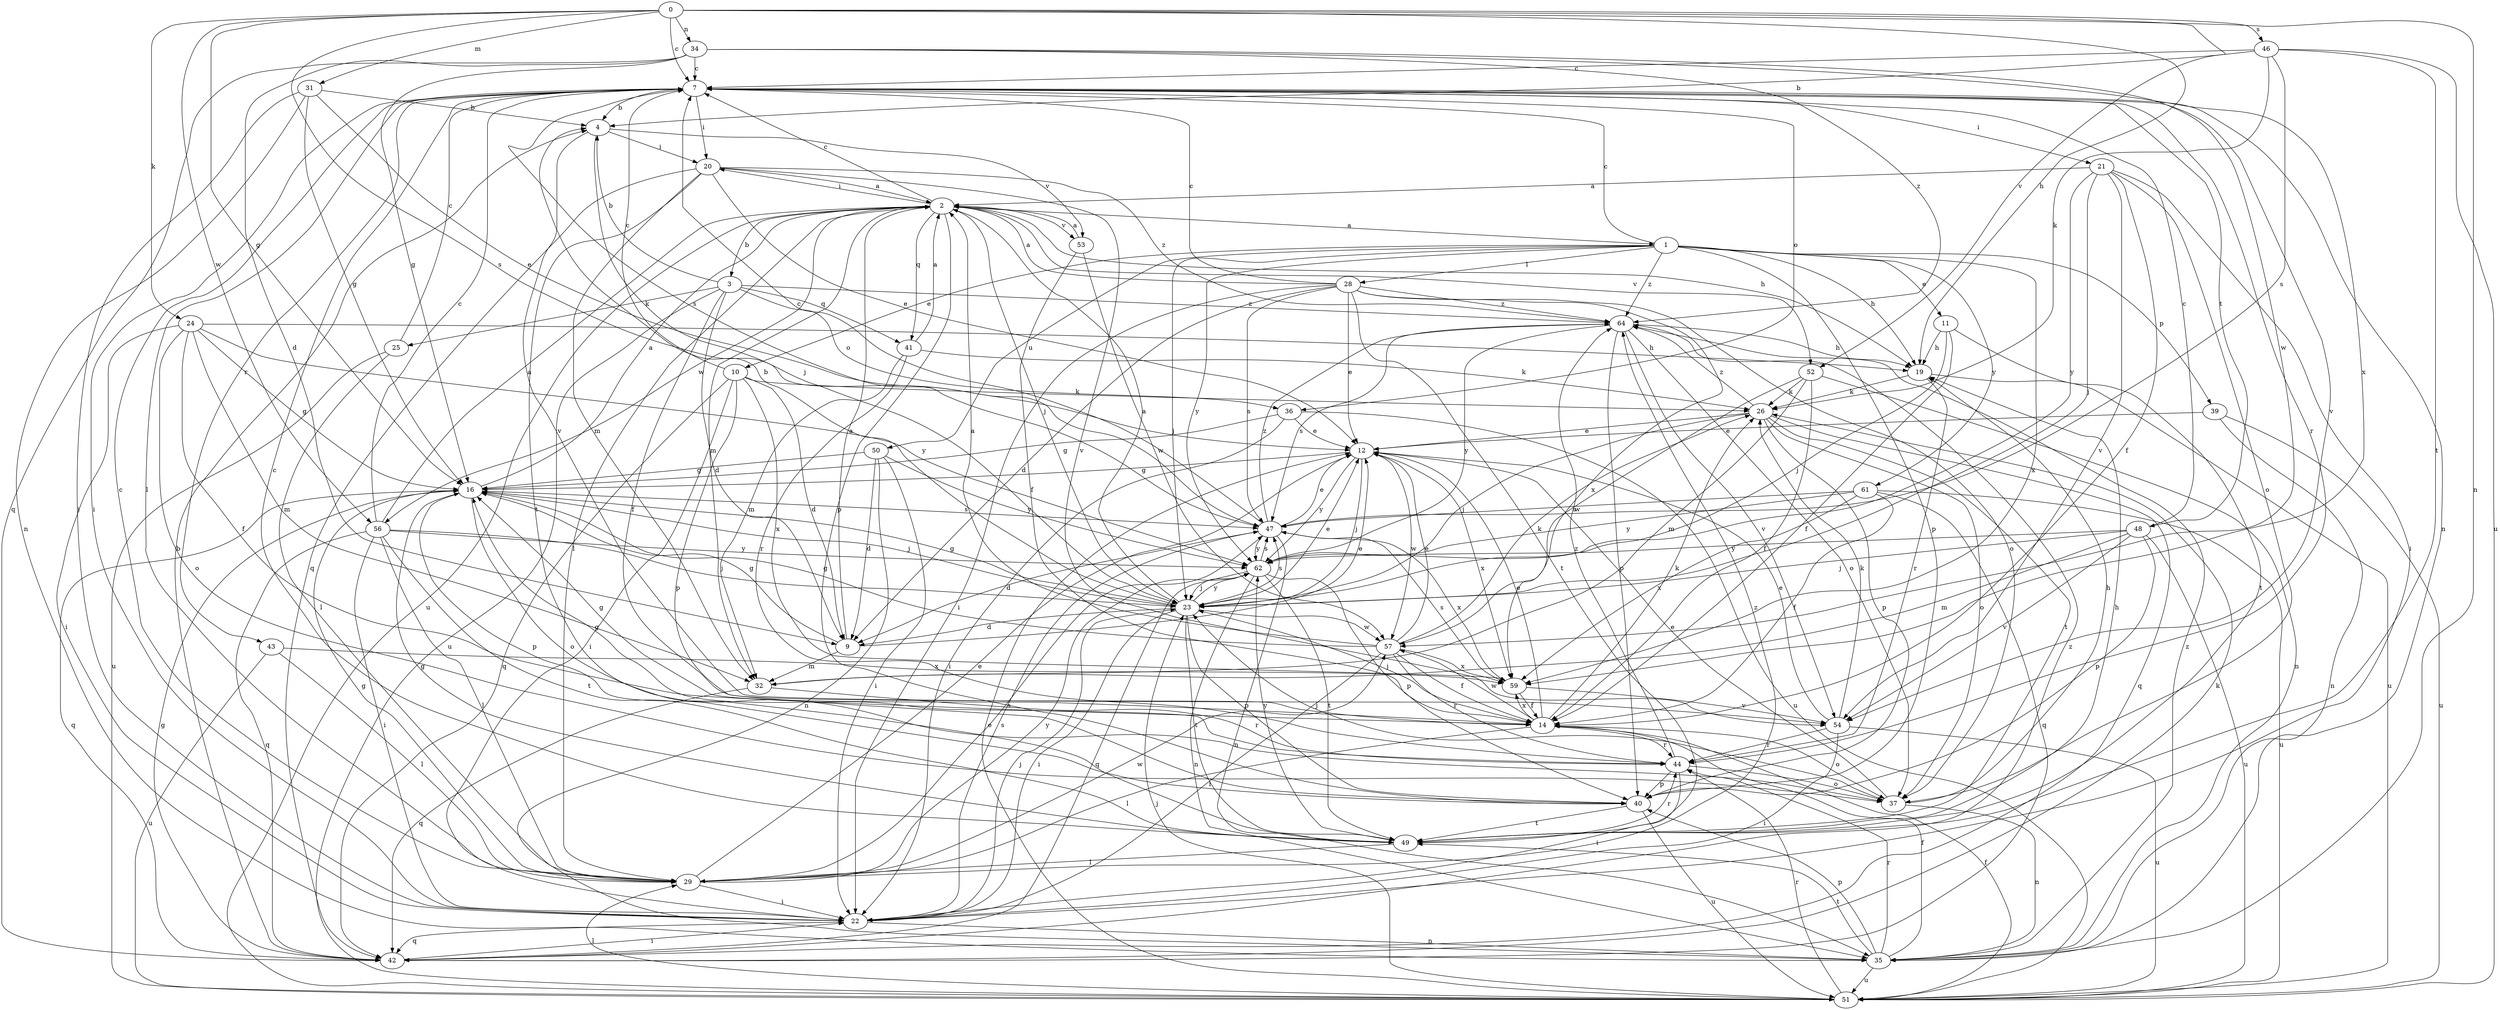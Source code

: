 strict digraph  {
0;
1;
2;
3;
4;
7;
9;
10;
11;
12;
14;
16;
19;
20;
21;
22;
23;
24;
25;
26;
28;
29;
31;
32;
34;
35;
36;
37;
39;
40;
41;
42;
43;
44;
46;
47;
48;
49;
50;
51;
52;
53;
54;
56;
57;
59;
61;
62;
64;
0 -> 7  [label=c];
0 -> 16  [label=g];
0 -> 19  [label=h];
0 -> 24  [label=k];
0 -> 31  [label=m];
0 -> 34  [label=n];
0 -> 35  [label=n];
0 -> 46  [label=s];
0 -> 47  [label=s];
0 -> 52  [label=v];
0 -> 56  [label=w];
1 -> 7  [label=c];
1 -> 10  [label=e];
1 -> 11  [label=e];
1 -> 19  [label=h];
1 -> 23  [label=j];
1 -> 28  [label=l];
1 -> 39  [label=p];
1 -> 40  [label=p];
1 -> 50  [label=u];
1 -> 59  [label=x];
1 -> 61  [label=y];
1 -> 62  [label=y];
1 -> 64  [label=z];
2 -> 1  [label=a];
2 -> 3  [label=b];
2 -> 7  [label=c];
2 -> 19  [label=h];
2 -> 20  [label=i];
2 -> 23  [label=j];
2 -> 29  [label=l];
2 -> 32  [label=m];
2 -> 40  [label=p];
2 -> 41  [label=q];
2 -> 51  [label=u];
2 -> 52  [label=v];
2 -> 53  [label=v];
2 -> 56  [label=w];
3 -> 4  [label=b];
3 -> 9  [label=d];
3 -> 14  [label=f];
3 -> 25  [label=k];
3 -> 36  [label=o];
3 -> 41  [label=q];
3 -> 51  [label=u];
3 -> 64  [label=z];
4 -> 20  [label=i];
4 -> 23  [label=j];
4 -> 53  [label=v];
4 -> 54  [label=v];
7 -> 4  [label=b];
7 -> 20  [label=i];
7 -> 21  [label=i];
7 -> 22  [label=i];
7 -> 29  [label=l];
7 -> 35  [label=n];
7 -> 36  [label=o];
7 -> 43  [label=r];
7 -> 44  [label=r];
7 -> 47  [label=s];
7 -> 48  [label=t];
7 -> 54  [label=v];
9 -> 2  [label=a];
9 -> 12  [label=e];
9 -> 16  [label=g];
9 -> 32  [label=m];
10 -> 7  [label=c];
10 -> 9  [label=d];
10 -> 22  [label=i];
10 -> 26  [label=k];
10 -> 40  [label=p];
10 -> 42  [label=q];
10 -> 59  [label=x];
11 -> 14  [label=f];
11 -> 19  [label=h];
11 -> 23  [label=j];
11 -> 49  [label=t];
12 -> 16  [label=g];
12 -> 23  [label=j];
12 -> 57  [label=w];
12 -> 59  [label=x];
12 -> 62  [label=y];
14 -> 12  [label=e];
14 -> 16  [label=g];
14 -> 23  [label=j];
14 -> 26  [label=k];
14 -> 29  [label=l];
14 -> 37  [label=o];
14 -> 44  [label=r];
14 -> 57  [label=w];
14 -> 59  [label=x];
16 -> 2  [label=a];
16 -> 23  [label=j];
16 -> 37  [label=o];
16 -> 40  [label=p];
16 -> 42  [label=q];
16 -> 47  [label=s];
19 -> 26  [label=k];
19 -> 44  [label=r];
19 -> 51  [label=u];
20 -> 2  [label=a];
20 -> 12  [label=e];
20 -> 32  [label=m];
20 -> 42  [label=q];
20 -> 49  [label=t];
20 -> 54  [label=v];
20 -> 64  [label=z];
21 -> 2  [label=a];
21 -> 14  [label=f];
21 -> 22  [label=i];
21 -> 23  [label=j];
21 -> 37  [label=o];
21 -> 54  [label=v];
21 -> 62  [label=y];
22 -> 23  [label=j];
22 -> 35  [label=n];
22 -> 42  [label=q];
22 -> 47  [label=s];
23 -> 2  [label=a];
23 -> 4  [label=b];
23 -> 9  [label=d];
23 -> 12  [label=e];
23 -> 16  [label=g];
23 -> 22  [label=i];
23 -> 40  [label=p];
23 -> 47  [label=s];
23 -> 49  [label=t];
23 -> 57  [label=w];
23 -> 62  [label=y];
24 -> 14  [label=f];
24 -> 16  [label=g];
24 -> 19  [label=h];
24 -> 22  [label=i];
24 -> 32  [label=m];
24 -> 37  [label=o];
24 -> 62  [label=y];
25 -> 7  [label=c];
25 -> 29  [label=l];
25 -> 51  [label=u];
26 -> 12  [label=e];
26 -> 23  [label=j];
26 -> 37  [label=o];
26 -> 40  [label=p];
26 -> 42  [label=q];
26 -> 49  [label=t];
26 -> 64  [label=z];
28 -> 2  [label=a];
28 -> 7  [label=c];
28 -> 9  [label=d];
28 -> 12  [label=e];
28 -> 22  [label=i];
28 -> 37  [label=o];
28 -> 47  [label=s];
28 -> 49  [label=t];
28 -> 59  [label=x];
28 -> 64  [label=z];
29 -> 7  [label=c];
29 -> 12  [label=e];
29 -> 16  [label=g];
29 -> 22  [label=i];
29 -> 47  [label=s];
29 -> 57  [label=w];
29 -> 62  [label=y];
29 -> 64  [label=z];
31 -> 4  [label=b];
31 -> 12  [label=e];
31 -> 16  [label=g];
31 -> 22  [label=i];
31 -> 35  [label=n];
32 -> 42  [label=q];
32 -> 44  [label=r];
34 -> 7  [label=c];
34 -> 9  [label=d];
34 -> 16  [label=g];
34 -> 42  [label=q];
34 -> 57  [label=w];
34 -> 59  [label=x];
34 -> 64  [label=z];
35 -> 14  [label=f];
35 -> 40  [label=p];
35 -> 44  [label=r];
35 -> 49  [label=t];
35 -> 51  [label=u];
35 -> 64  [label=z];
36 -> 12  [label=e];
36 -> 16  [label=g];
36 -> 22  [label=i];
36 -> 51  [label=u];
37 -> 12  [label=e];
37 -> 19  [label=h];
37 -> 23  [label=j];
37 -> 35  [label=n];
39 -> 12  [label=e];
39 -> 35  [label=n];
39 -> 51  [label=u];
40 -> 49  [label=t];
40 -> 51  [label=u];
41 -> 2  [label=a];
41 -> 26  [label=k];
41 -> 32  [label=m];
41 -> 44  [label=r];
42 -> 4  [label=b];
42 -> 16  [label=g];
42 -> 22  [label=i];
42 -> 26  [label=k];
42 -> 64  [label=z];
43 -> 29  [label=l];
43 -> 51  [label=u];
43 -> 59  [label=x];
44 -> 16  [label=g];
44 -> 22  [label=i];
44 -> 37  [label=o];
44 -> 40  [label=p];
44 -> 64  [label=z];
46 -> 4  [label=b];
46 -> 7  [label=c];
46 -> 26  [label=k];
46 -> 47  [label=s];
46 -> 49  [label=t];
46 -> 51  [label=u];
47 -> 7  [label=c];
47 -> 9  [label=d];
47 -> 12  [label=e];
47 -> 35  [label=n];
47 -> 59  [label=x];
47 -> 62  [label=y];
47 -> 64  [label=z];
48 -> 7  [label=c];
48 -> 23  [label=j];
48 -> 32  [label=m];
48 -> 40  [label=p];
48 -> 51  [label=u];
48 -> 54  [label=v];
48 -> 62  [label=y];
49 -> 7  [label=c];
49 -> 16  [label=g];
49 -> 19  [label=h];
49 -> 29  [label=l];
49 -> 44  [label=r];
49 -> 62  [label=y];
50 -> 9  [label=d];
50 -> 16  [label=g];
50 -> 22  [label=i];
50 -> 35  [label=n];
50 -> 62  [label=y];
51 -> 12  [label=e];
51 -> 14  [label=f];
51 -> 23  [label=j];
51 -> 29  [label=l];
51 -> 44  [label=r];
52 -> 14  [label=f];
52 -> 26  [label=k];
52 -> 32  [label=m];
52 -> 35  [label=n];
52 -> 57  [label=w];
53 -> 2  [label=a];
53 -> 14  [label=f];
53 -> 57  [label=w];
54 -> 12  [label=e];
54 -> 22  [label=i];
54 -> 26  [label=k];
54 -> 44  [label=r];
54 -> 51  [label=u];
56 -> 2  [label=a];
56 -> 7  [label=c];
56 -> 22  [label=i];
56 -> 23  [label=j];
56 -> 29  [label=l];
56 -> 42  [label=q];
56 -> 49  [label=t];
56 -> 62  [label=y];
57 -> 2  [label=a];
57 -> 12  [label=e];
57 -> 14  [label=f];
57 -> 16  [label=g];
57 -> 22  [label=i];
57 -> 26  [label=k];
57 -> 44  [label=r];
57 -> 59  [label=x];
59 -> 14  [label=f];
59 -> 47  [label=s];
59 -> 54  [label=v];
61 -> 14  [label=f];
61 -> 42  [label=q];
61 -> 47  [label=s];
61 -> 51  [label=u];
61 -> 59  [label=x];
61 -> 62  [label=y];
62 -> 23  [label=j];
62 -> 35  [label=n];
62 -> 40  [label=p];
62 -> 42  [label=q];
62 -> 47  [label=s];
62 -> 49  [label=t];
64 -> 19  [label=h];
64 -> 37  [label=o];
64 -> 40  [label=p];
64 -> 47  [label=s];
64 -> 54  [label=v];
64 -> 62  [label=y];
}
